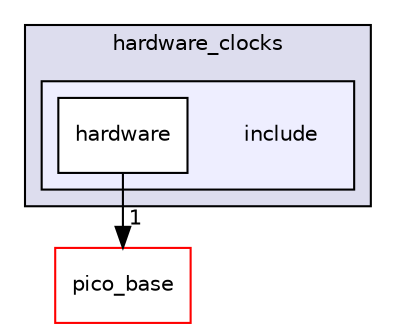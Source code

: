 digraph "hardware_clocks/include" {
  compound=true
  node [ fontsize="10", fontname="Helvetica"];
  edge [ labelfontsize="10", labelfontname="Helvetica"];
  subgraph clusterdir_e2ab24579df028e26784018cb2829bf6 {
    graph [ bgcolor="#ddddee", pencolor="black", label="hardware_clocks" fontname="Helvetica", fontsize="10", URL="dir_e2ab24579df028e26784018cb2829bf6.html"]
  subgraph clusterdir_0648c89d6650da3fa16e187ad3b7ea10 {
    graph [ bgcolor="#eeeeff", pencolor="black", label="" URL="dir_0648c89d6650da3fa16e187ad3b7ea10.html"];
    dir_0648c89d6650da3fa16e187ad3b7ea10 [shape=plaintext label="include"];
    dir_582f9a22b8de5fb4f408c8453ae38fab [shape=box label="hardware" color="black" fillcolor="white" style="filled" URL="dir_582f9a22b8de5fb4f408c8453ae38fab.html"];
  }
  }
  dir_ee4ba4c32933fd9d1c9bce216e67756d [shape=box label="pico_base" fillcolor="white" style="filled" color="red" URL="dir_ee4ba4c32933fd9d1c9bce216e67756d.html"];
  dir_582f9a22b8de5fb4f408c8453ae38fab->dir_ee4ba4c32933fd9d1c9bce216e67756d [headlabel="1", labeldistance=1.5 headhref="dir_000067_000007.html"];
}
